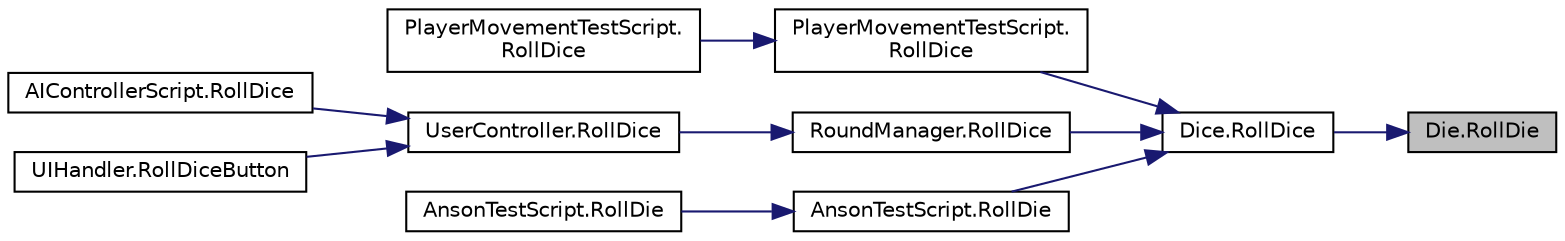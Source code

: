 digraph "Die.RollDie"
{
 // LATEX_PDF_SIZE
  edge [fontname="Helvetica",fontsize="10",labelfontname="Helvetica",labelfontsize="10"];
  node [fontname="Helvetica",fontsize="10",shape=record];
  rankdir="RL";
  Node1 [label="Die.RollDie",height=0.2,width=0.4,color="black", fillcolor="grey75", style="filled", fontcolor="black",tooltip=" "];
  Node1 -> Node2 [dir="back",color="midnightblue",fontsize="10",style="solid"];
  Node2 [label="Dice.RollDice",height=0.2,width=0.4,color="black", fillcolor="white", style="filled",URL="$class_dice.html#a333ed52f536c0e7748fafe9422b179b5",tooltip=" "];
  Node2 -> Node3 [dir="back",color="midnightblue",fontsize="10",style="solid"];
  Node3 [label="PlayerMovementTestScript.\lRollDice",height=0.2,width=0.4,color="black", fillcolor="white", style="filled",URL="$class_player_movement_test_script.html#aaa8efc18953ff0b4e286c66962221a8f",tooltip=" "];
  Node3 -> Node4 [dir="back",color="midnightblue",fontsize="10",style="solid"];
  Node4 [label="PlayerMovementTestScript.\lRollDice",height=0.2,width=0.4,color="black", fillcolor="white", style="filled",URL="$class_player_movement_test_script.html#a36e775e38982d88a818317723d2a04c2",tooltip=" "];
  Node2 -> Node5 [dir="back",color="midnightblue",fontsize="10",style="solid"];
  Node5 [label="RoundManager.RollDice",height=0.2,width=0.4,color="black", fillcolor="white", style="filled",URL="$class_round_manager.html#ab795c17242b95ab2cef508da5daa2593",tooltip="Rolls dice, will not roll if the player has rolled aready. Pass true to forcfully roll it"];
  Node5 -> Node6 [dir="back",color="midnightblue",fontsize="10",style="solid"];
  Node6 [label="UserController.RollDice",height=0.2,width=0.4,color="black", fillcolor="white", style="filled",URL="$class_user_controller.html#aee97f82bdda647a5e3761666a3d46552",tooltip=" "];
  Node6 -> Node7 [dir="back",color="midnightblue",fontsize="10",style="solid"];
  Node7 [label="AIControllerScript.RollDice",height=0.2,width=0.4,color="black", fillcolor="white", style="filled",URL="$class_a_i_controller_script.html#a1584ffc08f2ea88236ad6df47319636b",tooltip="have AI to roll"];
  Node6 -> Node8 [dir="back",color="midnightblue",fontsize="10",style="solid"];
  Node8 [label="UIHandler.RollDiceButton",height=0.2,width=0.4,color="black", fillcolor="white", style="filled",URL="$class_u_i_handler.html#ac40571820fefd3233236883c01522fa1",tooltip="rolls dice when the button is pressed"];
  Node2 -> Node9 [dir="back",color="midnightblue",fontsize="10",style="solid"];
  Node9 [label="AnsonTestScript.RollDie",height=0.2,width=0.4,color="black", fillcolor="white", style="filled",URL="$class_anson_test_script.html#a88d84c041cb91d2f739270581d59d7e9",tooltip=" "];
  Node9 -> Node10 [dir="back",color="midnightblue",fontsize="10",style="solid"];
  Node10 [label="AnsonTestScript.RollDie",height=0.2,width=0.4,color="black", fillcolor="white", style="filled",URL="$class_anson_test_script.html#a89ed8bb63ce2a8c4631e2dc3d9301e38",tooltip=" "];
}
